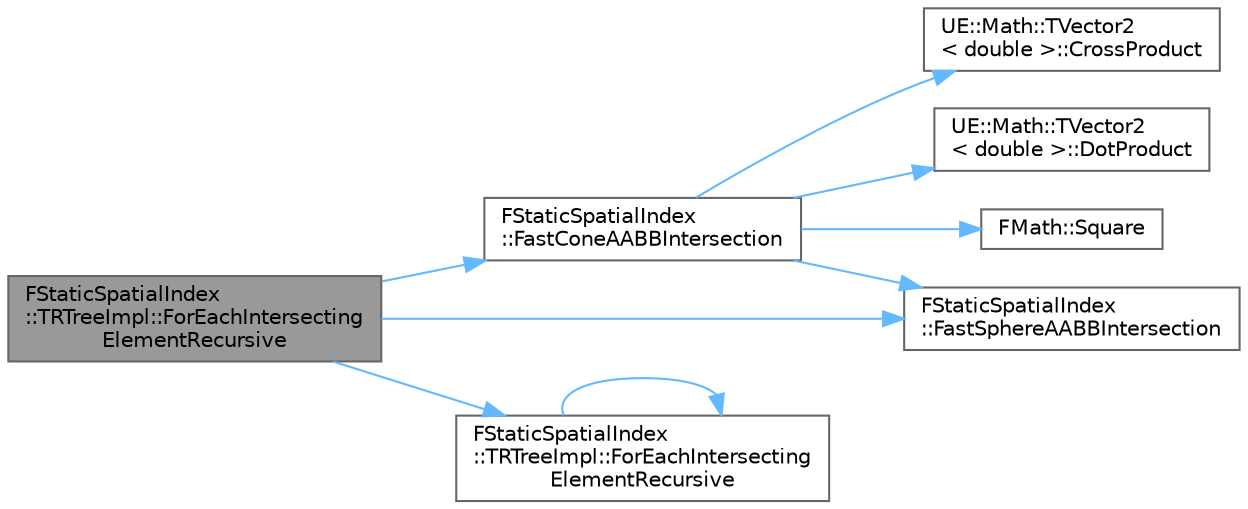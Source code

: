 digraph "FStaticSpatialIndex::TRTreeImpl::ForEachIntersectingElementRecursive"
{
 // INTERACTIVE_SVG=YES
 // LATEX_PDF_SIZE
  bgcolor="transparent";
  edge [fontname=Helvetica,fontsize=10,labelfontname=Helvetica,labelfontsize=10];
  node [fontname=Helvetica,fontsize=10,shape=box,height=0.2,width=0.4];
  rankdir="LR";
  Node1 [id="Node000001",label="FStaticSpatialIndex\l::TRTreeImpl::ForEachIntersecting\lElementRecursive",height=0.2,width=0.4,color="gray40", fillcolor="grey60", style="filled", fontcolor="black",tooltip=" "];
  Node1 -> Node2 [id="edge1_Node000001_Node000002",color="steelblue1",style="solid",tooltip=" "];
  Node2 [id="Node000002",label="FStaticSpatialIndex\l::FastConeAABBIntersection",height=0.2,width=0.4,color="grey40", fillcolor="white", style="filled",URL="$db/d7a/namespaceFStaticSpatialIndex.html#af1e56a01412ee4479fbef9c18a8d65e4",tooltip=" "];
  Node2 -> Node3 [id="edge2_Node000002_Node000003",color="steelblue1",style="solid",tooltip=" "];
  Node3 [id="Node000003",label="UE::Math::TVector2\l\< double \>::CrossProduct",height=0.2,width=0.4,color="grey40", fillcolor="white", style="filled",URL="$d2/d80/structUE_1_1Math_1_1TVector2.html#af8a22b8f8de7be231d58a9cbe788c0a7",tooltip=" "];
  Node2 -> Node4 [id="edge3_Node000002_Node000004",color="steelblue1",style="solid",tooltip=" "];
  Node4 [id="Node000004",label="UE::Math::TVector2\l\< double \>::DotProduct",height=0.2,width=0.4,color="grey40", fillcolor="white", style="filled",URL="$d2/d80/structUE_1_1Math_1_1TVector2.html#a715b99399874d5a31bb4d2b358951ccd",tooltip=" "];
  Node2 -> Node5 [id="edge4_Node000002_Node000005",color="steelblue1",style="solid",tooltip=" "];
  Node5 [id="Node000005",label="FStaticSpatialIndex\l::FastSphereAABBIntersection",height=0.2,width=0.4,color="grey40", fillcolor="white", style="filled",URL="$db/d7a/namespaceFStaticSpatialIndex.html#a98b8793596bc361b6889e6fb06f5526c",tooltip=" "];
  Node2 -> Node6 [id="edge5_Node000002_Node000006",color="steelblue1",style="solid",tooltip=" "];
  Node6 [id="Node000006",label="FMath::Square",height=0.2,width=0.4,color="grey40", fillcolor="white", style="filled",URL="$dc/d20/structFMath.html#a75ab76fcf6b3ba793913464f8798ea6b",tooltip="Multiples value by itself."];
  Node1 -> Node5 [id="edge6_Node000001_Node000005",color="steelblue1",style="solid",tooltip=" "];
  Node1 -> Node7 [id="edge7_Node000001_Node000007",color="steelblue1",style="solid",tooltip=" "];
  Node7 [id="Node000007",label="FStaticSpatialIndex\l::TRTreeImpl::ForEachIntersecting\lElementRecursive",height=0.2,width=0.4,color="grey40", fillcolor="white", style="filled",URL="$df/d11/classFStaticSpatialIndex_1_1TRTreeImpl.html#a759f25b9e027f3fe014b12448ea33415",tooltip=" "];
  Node7 -> Node7 [id="edge8_Node000007_Node000007",color="steelblue1",style="solid",tooltip=" "];
}
